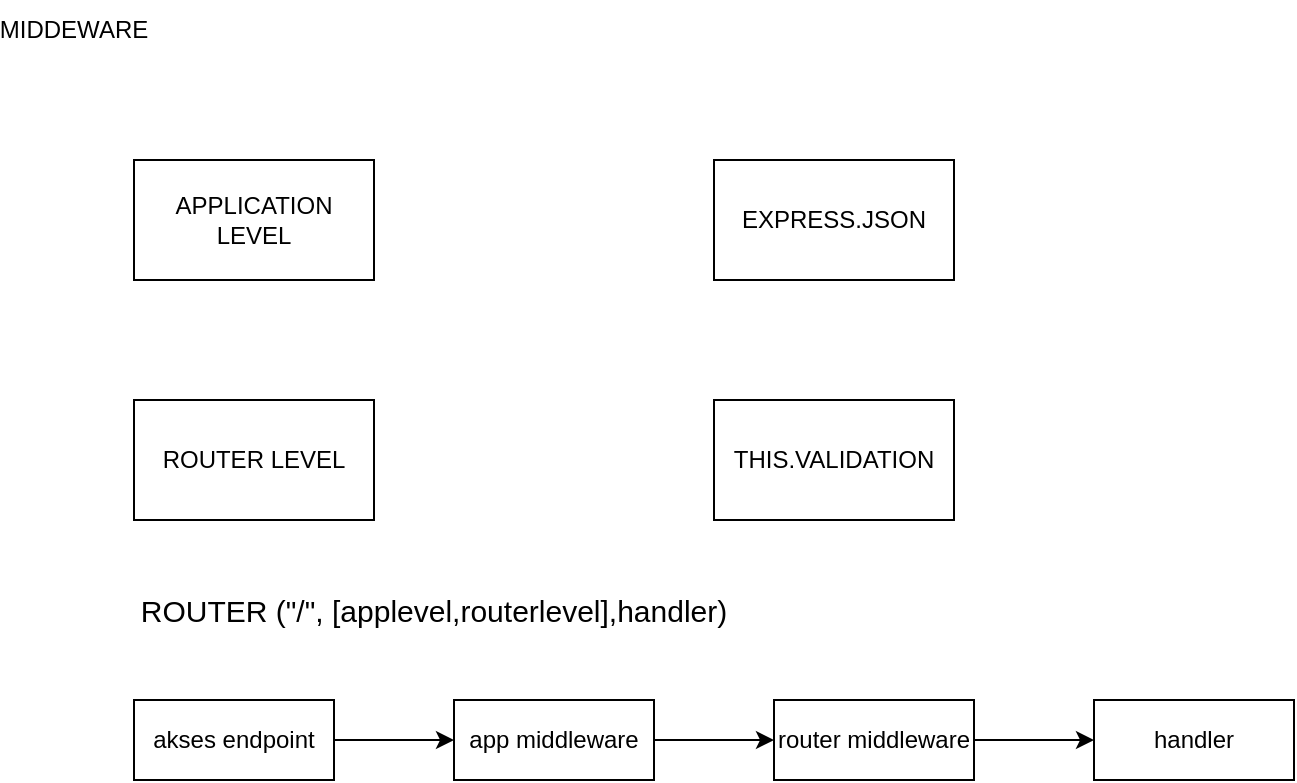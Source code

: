 <mxfile version="24.7.16">
  <diagram name="Page-1" id="Iy8u5W6iS3z6K68gu87Q">
    <mxGraphModel dx="1422" dy="787" grid="1" gridSize="10" guides="1" tooltips="1" connect="1" arrows="1" fold="1" page="1" pageScale="1" pageWidth="850" pageHeight="1100" math="0" shadow="0">
      <root>
        <mxCell id="0" />
        <mxCell id="1" parent="0" />
        <mxCell id="xqDP8wwKFNP8D2HIjnkf-1" value="MIDDEWARE" style="text;html=1;align=center;verticalAlign=middle;whiteSpace=wrap;rounded=0;" vertex="1" parent="1">
          <mxGeometry x="10" width="60" height="30" as="geometry" />
        </mxCell>
        <mxCell id="xqDP8wwKFNP8D2HIjnkf-2" value="APPLICATION LEVEL" style="rounded=0;whiteSpace=wrap;html=1;" vertex="1" parent="1">
          <mxGeometry x="70" y="80" width="120" height="60" as="geometry" />
        </mxCell>
        <mxCell id="xqDP8wwKFNP8D2HIjnkf-3" value="ROUTER LEVEL" style="rounded=0;whiteSpace=wrap;html=1;" vertex="1" parent="1">
          <mxGeometry x="70" y="200" width="120" height="60" as="geometry" />
        </mxCell>
        <mxCell id="xqDP8wwKFNP8D2HIjnkf-4" value="EXPRESS.JSON" style="rounded=0;whiteSpace=wrap;html=1;" vertex="1" parent="1">
          <mxGeometry x="360" y="80" width="120" height="60" as="geometry" />
        </mxCell>
        <mxCell id="xqDP8wwKFNP8D2HIjnkf-5" value="THIS.VALIDATION" style="rounded=0;whiteSpace=wrap;html=1;" vertex="1" parent="1">
          <mxGeometry x="360" y="200" width="120" height="60" as="geometry" />
        </mxCell>
        <mxCell id="xqDP8wwKFNP8D2HIjnkf-6" value="&lt;font style=&quot;font-size: 15px;&quot;&gt;ROUTER (&quot;/&quot;, [applevel,routerlevel],handler)&lt;/font&gt;" style="text;html=1;align=center;verticalAlign=middle;whiteSpace=wrap;rounded=0;strokeWidth=5;" vertex="1" parent="1">
          <mxGeometry x="50" y="290" width="340" height="30" as="geometry" />
        </mxCell>
        <mxCell id="xqDP8wwKFNP8D2HIjnkf-14" style="edgeStyle=orthogonalEdgeStyle;rounded=0;orthogonalLoop=1;jettySize=auto;html=1;exitX=1;exitY=0.5;exitDx=0;exitDy=0;entryX=0;entryY=0.5;entryDx=0;entryDy=0;" edge="1" parent="1" source="xqDP8wwKFNP8D2HIjnkf-9" target="xqDP8wwKFNP8D2HIjnkf-10">
          <mxGeometry relative="1" as="geometry" />
        </mxCell>
        <mxCell id="xqDP8wwKFNP8D2HIjnkf-9" value="akses endpoint" style="rounded=0;whiteSpace=wrap;html=1;" vertex="1" parent="1">
          <mxGeometry x="70" y="350" width="100" height="40" as="geometry" />
        </mxCell>
        <mxCell id="xqDP8wwKFNP8D2HIjnkf-15" style="edgeStyle=orthogonalEdgeStyle;rounded=0;orthogonalLoop=1;jettySize=auto;html=1;exitX=1;exitY=0.5;exitDx=0;exitDy=0;entryX=0;entryY=0.5;entryDx=0;entryDy=0;" edge="1" parent="1" source="xqDP8wwKFNP8D2HIjnkf-10" target="xqDP8wwKFNP8D2HIjnkf-11">
          <mxGeometry relative="1" as="geometry" />
        </mxCell>
        <mxCell id="xqDP8wwKFNP8D2HIjnkf-10" value="app middleware" style="rounded=0;whiteSpace=wrap;html=1;" vertex="1" parent="1">
          <mxGeometry x="230" y="350" width="100" height="40" as="geometry" />
        </mxCell>
        <mxCell id="xqDP8wwKFNP8D2HIjnkf-16" style="edgeStyle=orthogonalEdgeStyle;rounded=0;orthogonalLoop=1;jettySize=auto;html=1;exitX=1;exitY=0.5;exitDx=0;exitDy=0;entryX=0;entryY=0.5;entryDx=0;entryDy=0;" edge="1" parent="1" source="xqDP8wwKFNP8D2HIjnkf-11" target="xqDP8wwKFNP8D2HIjnkf-12">
          <mxGeometry relative="1" as="geometry" />
        </mxCell>
        <mxCell id="xqDP8wwKFNP8D2HIjnkf-11" value="router middleware" style="rounded=0;whiteSpace=wrap;html=1;" vertex="1" parent="1">
          <mxGeometry x="390" y="350" width="100" height="40" as="geometry" />
        </mxCell>
        <mxCell id="xqDP8wwKFNP8D2HIjnkf-12" value="handler" style="rounded=0;whiteSpace=wrap;html=1;" vertex="1" parent="1">
          <mxGeometry x="550" y="350" width="100" height="40" as="geometry" />
        </mxCell>
      </root>
    </mxGraphModel>
  </diagram>
</mxfile>
